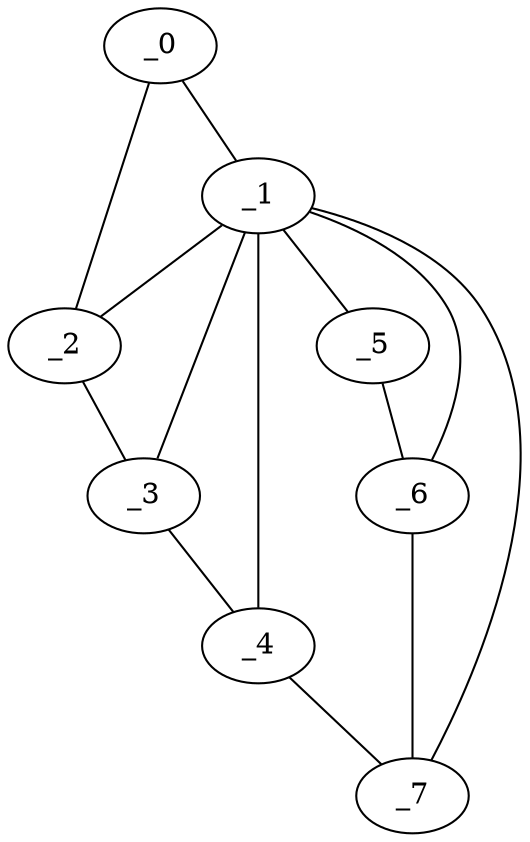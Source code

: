 graph "obj10__270.gxl" {
	_0	 [x=5,
		y=25];
	_1	 [x=55,
		y=5];
	_0 -- _1	 [valence=1];
	_2	 [x=108,
		y=107];
	_0 -- _2	 [valence=1];
	_1 -- _2	 [valence=2];
	_3	 [x=113,
		y=98];
	_1 -- _3	 [valence=1];
	_4	 [x=117,
		y=90];
	_1 -- _4	 [valence=1];
	_5	 [x=123,
		y=23];
	_1 -- _5	 [valence=1];
	_6	 [x=123,
		y=33];
	_1 -- _6	 [valence=1];
	_7	 [x=123,
		y=59];
	_1 -- _7	 [valence=2];
	_2 -- _3	 [valence=1];
	_3 -- _4	 [valence=1];
	_4 -- _7	 [valence=1];
	_5 -- _6	 [valence=1];
	_6 -- _7	 [valence=1];
}
